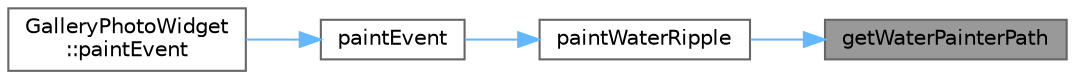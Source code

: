 digraph "getWaterPainterPath"
{
 // LATEX_PDF_SIZE
  bgcolor="transparent";
  edge [fontname=Helvetica,fontsize=10,labelfontname=Helvetica,labelfontsize=10];
  node [fontname=Helvetica,fontsize=10,shape=box,height=0.2,width=0.4];
  rankdir="RL";
  Node1 [id="Node000001",label="getWaterPainterPath",height=0.2,width=0.4,color="gray40", fillcolor="grey60", style="filled", fontcolor="black",tooltip="获取水波纹绘制路径"];
  Node1 -> Node2 [id="edge1_Node000001_Node000002",dir="back",color="steelblue1",style="solid",tooltip=" "];
  Node2 [id="Node000002",label="paintWaterRipple",height=0.2,width=0.4,color="grey40", fillcolor="white", style="filled",URL="$class_interactive_button_base.html#a763f72595a18ec254b473779ba001b0d",tooltip="绘制水波纹动画"];
  Node2 -> Node3 [id="edge2_Node000002_Node000003",dir="back",color="steelblue1",style="solid",tooltip=" "];
  Node3 [id="Node000003",label="paintEvent",height=0.2,width=0.4,color="grey40", fillcolor="white", style="filled",URL="$class_interactive_button_base.html#aa71936647c7e332ab07cbec003a8c9a2",tooltip="绘制事件"];
  Node3 -> Node4 [id="edge3_Node000003_Node000004",dir="back",color="steelblue1",style="solid",tooltip=" "];
  Node4 [id="Node000004",label="GalleryPhotoWidget\l::paintEvent",height=0.2,width=0.4,color="grey40", fillcolor="white", style="filled",URL="$class_gallery_photo_widget.html#aa71936647c7e332ab07cbec003a8c9a2",tooltip="绘制事件，调整封面和标签位置"];
}
